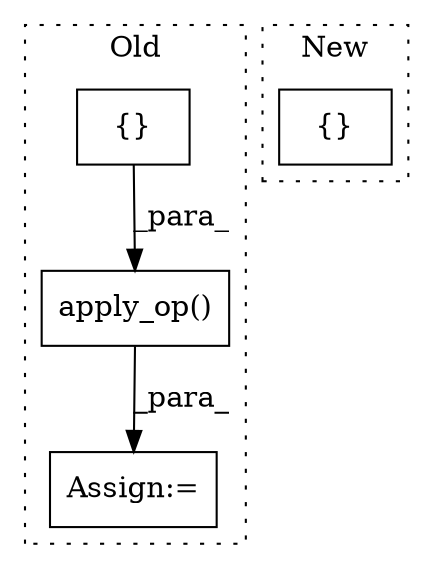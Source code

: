 digraph G {
subgraph cluster0 {
1 [label="apply_op()" a="75" s="40048,40104" l="25,1" shape="box"];
3 [label="{}" a="95" s="39520,39521" l="2,1" shape="box"];
4 [label="Assign:=" a="68" s="40045" l="3" shape="box"];
label = "Old";
style="dotted";
}
subgraph cluster1 {
2 [label="{}" a="59" s="25794,25814" l="1,0" shape="box"];
label = "New";
style="dotted";
}
1 -> 4 [label="_para_"];
3 -> 1 [label="_para_"];
}